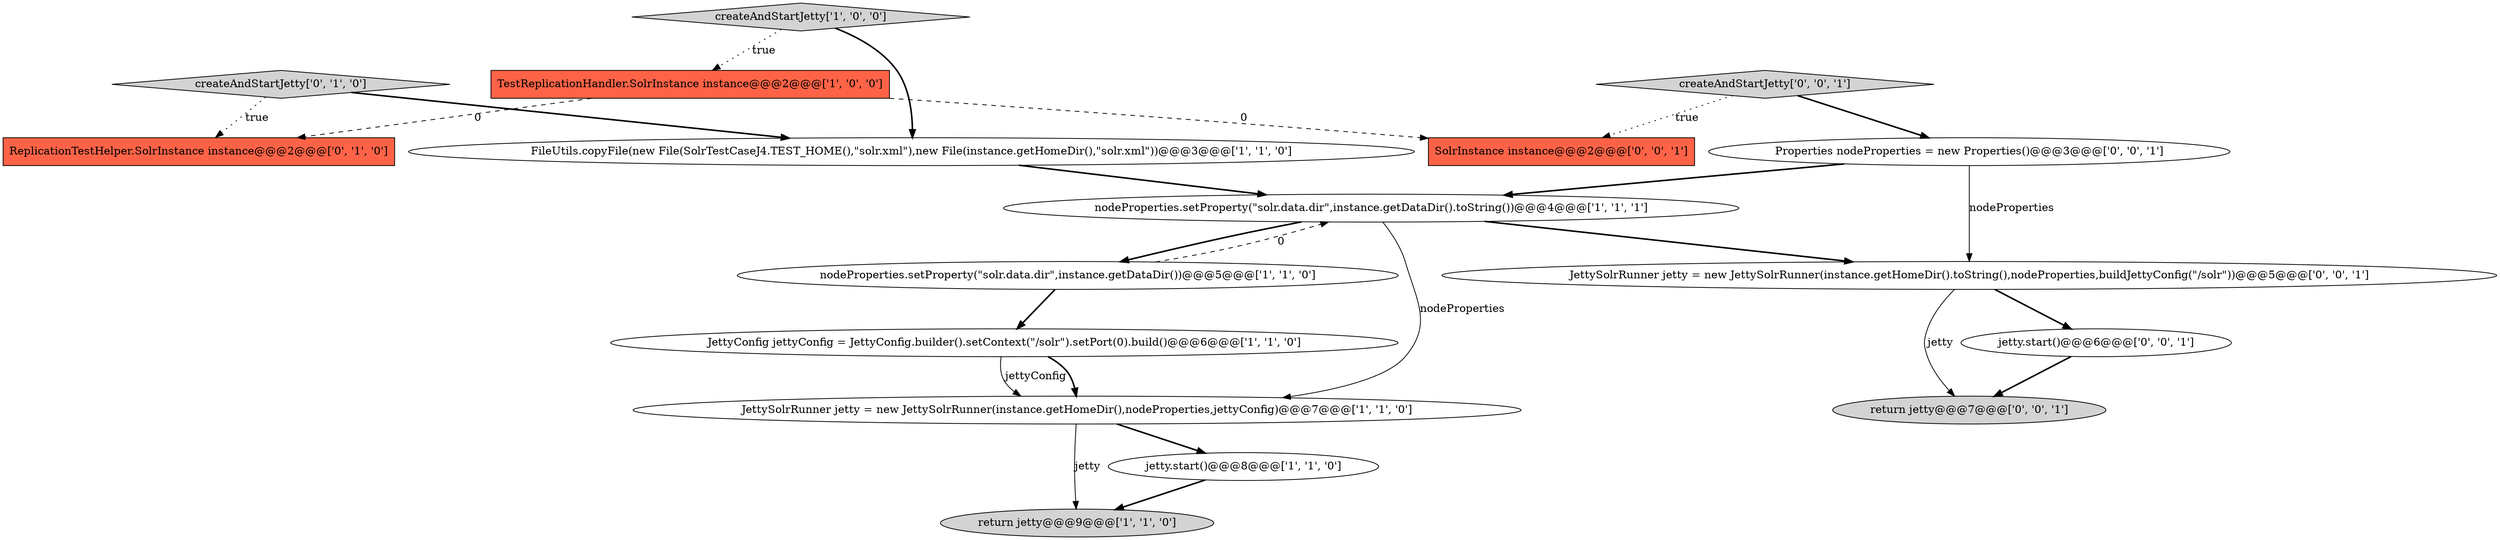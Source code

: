 digraph {
6 [style = filled, label = "TestReplicationHandler.SolrInstance instance@@@2@@@['1', '0', '0']", fillcolor = tomato, shape = box image = "AAA1AAABBB1BBB"];
0 [style = filled, label = "JettyConfig jettyConfig = JettyConfig.builder().setContext(\"/solr\").setPort(0).build()@@@6@@@['1', '1', '0']", fillcolor = white, shape = ellipse image = "AAA0AAABBB1BBB"];
7 [style = filled, label = "nodeProperties.setProperty(\"solr.data.dir\",instance.getDataDir())@@@5@@@['1', '1', '0']", fillcolor = white, shape = ellipse image = "AAA0AAABBB1BBB"];
12 [style = filled, label = "JettySolrRunner jetty = new JettySolrRunner(instance.getHomeDir().toString(),nodeProperties,buildJettyConfig(\"/solr\"))@@@5@@@['0', '0', '1']", fillcolor = white, shape = ellipse image = "AAA0AAABBB3BBB"];
4 [style = filled, label = "createAndStartJetty['1', '0', '0']", fillcolor = lightgray, shape = diamond image = "AAA0AAABBB1BBB"];
13 [style = filled, label = "jetty.start()@@@6@@@['0', '0', '1']", fillcolor = white, shape = ellipse image = "AAA0AAABBB3BBB"];
8 [style = filled, label = "JettySolrRunner jetty = new JettySolrRunner(instance.getHomeDir(),nodeProperties,jettyConfig)@@@7@@@['1', '1', '0']", fillcolor = white, shape = ellipse image = "AAA0AAABBB1BBB"];
9 [style = filled, label = "ReplicationTestHelper.SolrInstance instance@@@2@@@['0', '1', '0']", fillcolor = tomato, shape = box image = "AAA1AAABBB2BBB"];
2 [style = filled, label = "nodeProperties.setProperty(\"solr.data.dir\",instance.getDataDir().toString())@@@4@@@['1', '1', '1']", fillcolor = white, shape = ellipse image = "AAA0AAABBB1BBB"];
10 [style = filled, label = "createAndStartJetty['0', '1', '0']", fillcolor = lightgray, shape = diamond image = "AAA0AAABBB2BBB"];
5 [style = filled, label = "return jetty@@@9@@@['1', '1', '0']", fillcolor = lightgray, shape = ellipse image = "AAA0AAABBB1BBB"];
15 [style = filled, label = "Properties nodeProperties = new Properties()@@@3@@@['0', '0', '1']", fillcolor = white, shape = ellipse image = "AAA0AAABBB3BBB"];
14 [style = filled, label = "createAndStartJetty['0', '0', '1']", fillcolor = lightgray, shape = diamond image = "AAA0AAABBB3BBB"];
11 [style = filled, label = "SolrInstance instance@@@2@@@['0', '0', '1']", fillcolor = tomato, shape = box image = "AAA0AAABBB3BBB"];
1 [style = filled, label = "FileUtils.copyFile(new File(SolrTestCaseJ4.TEST_HOME(),\"solr.xml\"),new File(instance.getHomeDir(),\"solr.xml\"))@@@3@@@['1', '1', '0']", fillcolor = white, shape = ellipse image = "AAA0AAABBB1BBB"];
16 [style = filled, label = "return jetty@@@7@@@['0', '0', '1']", fillcolor = lightgray, shape = ellipse image = "AAA0AAABBB3BBB"];
3 [style = filled, label = "jetty.start()@@@8@@@['1', '1', '0']", fillcolor = white, shape = ellipse image = "AAA0AAABBB1BBB"];
4->6 [style = dotted, label="true"];
15->12 [style = solid, label="nodeProperties"];
15->2 [style = bold, label=""];
8->3 [style = bold, label=""];
6->9 [style = dashed, label="0"];
6->11 [style = dashed, label="0"];
7->0 [style = bold, label=""];
0->8 [style = solid, label="jettyConfig"];
10->9 [style = dotted, label="true"];
13->16 [style = bold, label=""];
12->16 [style = solid, label="jetty"];
2->12 [style = bold, label=""];
12->13 [style = bold, label=""];
3->5 [style = bold, label=""];
0->8 [style = bold, label=""];
14->11 [style = dotted, label="true"];
14->15 [style = bold, label=""];
1->2 [style = bold, label=""];
4->1 [style = bold, label=""];
7->2 [style = dashed, label="0"];
2->8 [style = solid, label="nodeProperties"];
2->7 [style = bold, label=""];
10->1 [style = bold, label=""];
8->5 [style = solid, label="jetty"];
}
